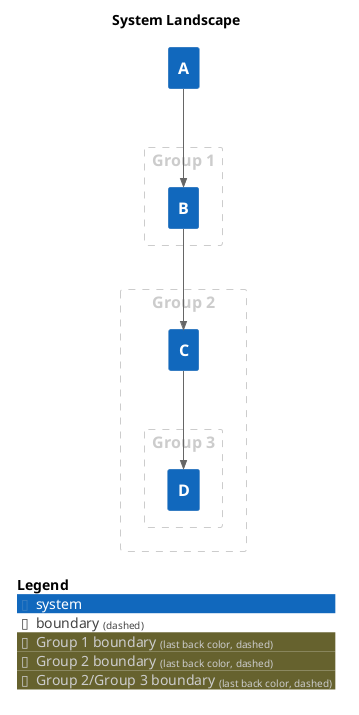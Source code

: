 @startuml
set separator none
title System Landscape

top to bottom direction

!include <C4/C4>
!include <C4/C4_Context>

AddBoundaryTag("Group 1", $borderColor="#cccccc", $fontColor="#cccccc", $borderStyle="dashed")
Boundary(group_1, "Group 1", $tags="Group 1") {
  System(B, "B", $descr="", $tags="", $link="")
}

AddBoundaryTag("Group 2", $borderColor="#cccccc", $fontColor="#cccccc", $borderStyle="dashed")
Boundary(group_2, "Group 2", $tags="Group 2") {
  System(C, "C", $descr="", $tags="", $link="")
    AddBoundaryTag("Group 2/Group 3", $borderColor="#cccccc", $fontColor="#cccccc", $borderStyle="dashed")
    Boundary(group_3, "Group 3", $tags="Group 2/Group 3") {
      System(D, "D", $descr="", $tags="", $link="")
    }

}

System(A, "A", $descr="", $tags="", $link="")

Rel(B, C, "", $techn="", $tags="", $link="")
Rel(C, D, "", $techn="", $tags="", $link="")
Rel(A, B, "", $techn="", $tags="", $link="")

SHOW_LEGEND(true)
@enduml